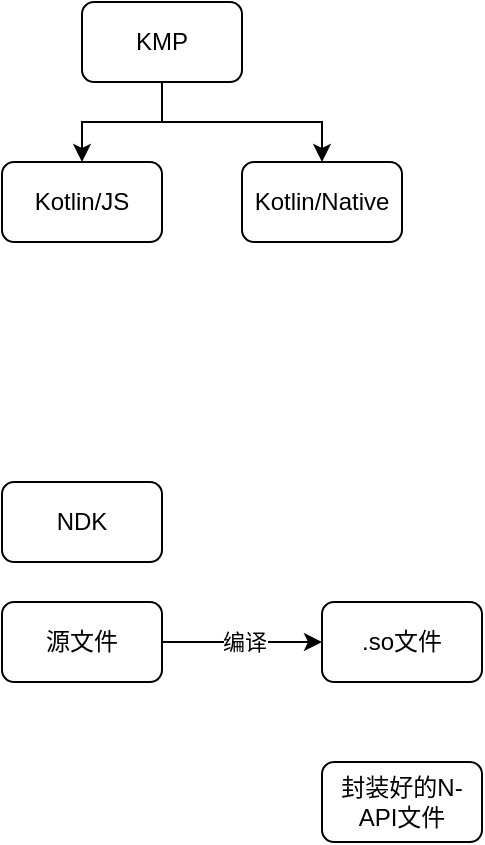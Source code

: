 <mxfile version="28.2.5">
  <diagram name="第 1 页" id="G5vYfgqyF8wtwim_QH4h">
    <mxGraphModel dx="1453" dy="730" grid="1" gridSize="10" guides="1" tooltips="1" connect="1" arrows="1" fold="1" page="1" pageScale="1" pageWidth="827" pageHeight="1169" math="0" shadow="0">
      <root>
        <mxCell id="0" />
        <mxCell id="1" parent="0" />
        <mxCell id="sq4rVqJTzXjGXJb5YLVv-1" value=".so文件" style="rounded=1;whiteSpace=wrap;html=1;" parent="1" vertex="1">
          <mxGeometry x="240" y="340" width="80" height="40" as="geometry" />
        </mxCell>
        <mxCell id="sq4rVqJTzXjGXJb5YLVv-3" value="" style="edgeStyle=orthogonalEdgeStyle;rounded=0;orthogonalLoop=1;jettySize=auto;html=1;" parent="1" source="sq4rVqJTzXjGXJb5YLVv-2" target="sq4rVqJTzXjGXJb5YLVv-1" edge="1">
          <mxGeometry relative="1" as="geometry" />
        </mxCell>
        <mxCell id="sq4rVqJTzXjGXJb5YLVv-4" value="编译" style="edgeLabel;html=1;align=center;verticalAlign=middle;resizable=0;points=[];" parent="sq4rVqJTzXjGXJb5YLVv-3" vertex="1" connectable="0">
          <mxGeometry x="0.025" y="-2" relative="1" as="geometry">
            <mxPoint y="-2" as="offset" />
          </mxGeometry>
        </mxCell>
        <mxCell id="sq4rVqJTzXjGXJb5YLVv-2" value="源文件" style="rounded=1;whiteSpace=wrap;html=1;" parent="1" vertex="1">
          <mxGeometry x="80" y="340" width="80" height="40" as="geometry" />
        </mxCell>
        <mxCell id="sq4rVqJTzXjGXJb5YLVv-5" value="封装好的N-API文件" style="rounded=1;whiteSpace=wrap;html=1;" parent="1" vertex="1">
          <mxGeometry x="240" y="420" width="80" height="40" as="geometry" />
        </mxCell>
        <mxCell id="A1BAY7PBObOWhtPEf-iT-9" style="edgeStyle=orthogonalEdgeStyle;rounded=0;orthogonalLoop=1;jettySize=auto;html=1;exitX=0.5;exitY=1;exitDx=0;exitDy=0;entryX=0.5;entryY=0;entryDx=0;entryDy=0;" edge="1" parent="1" source="A1BAY7PBObOWhtPEf-iT-1" target="A1BAY7PBObOWhtPEf-iT-4">
          <mxGeometry relative="1" as="geometry" />
        </mxCell>
        <mxCell id="A1BAY7PBObOWhtPEf-iT-10" style="edgeStyle=orthogonalEdgeStyle;rounded=0;orthogonalLoop=1;jettySize=auto;html=1;exitX=0.5;exitY=1;exitDx=0;exitDy=0;entryX=0.5;entryY=0;entryDx=0;entryDy=0;" edge="1" parent="1" source="A1BAY7PBObOWhtPEf-iT-1" target="A1BAY7PBObOWhtPEf-iT-5">
          <mxGeometry relative="1" as="geometry" />
        </mxCell>
        <mxCell id="A1BAY7PBObOWhtPEf-iT-1" value="KMP" style="rounded=1;whiteSpace=wrap;html=1;" vertex="1" parent="1">
          <mxGeometry x="120" y="40" width="80" height="40" as="geometry" />
        </mxCell>
        <mxCell id="A1BAY7PBObOWhtPEf-iT-2" value="NDK" style="rounded=1;whiteSpace=wrap;html=1;" vertex="1" parent="1">
          <mxGeometry x="80" y="280" width="80" height="40" as="geometry" />
        </mxCell>
        <mxCell id="A1BAY7PBObOWhtPEf-iT-4" value="Kotlin/JS" style="rounded=1;whiteSpace=wrap;html=1;" vertex="1" parent="1">
          <mxGeometry x="80" y="120" width="80" height="40" as="geometry" />
        </mxCell>
        <mxCell id="A1BAY7PBObOWhtPEf-iT-5" value="Kotlin/Native" style="rounded=1;whiteSpace=wrap;html=1;" vertex="1" parent="1">
          <mxGeometry x="200" y="120" width="80" height="40" as="geometry" />
        </mxCell>
      </root>
    </mxGraphModel>
  </diagram>
</mxfile>
